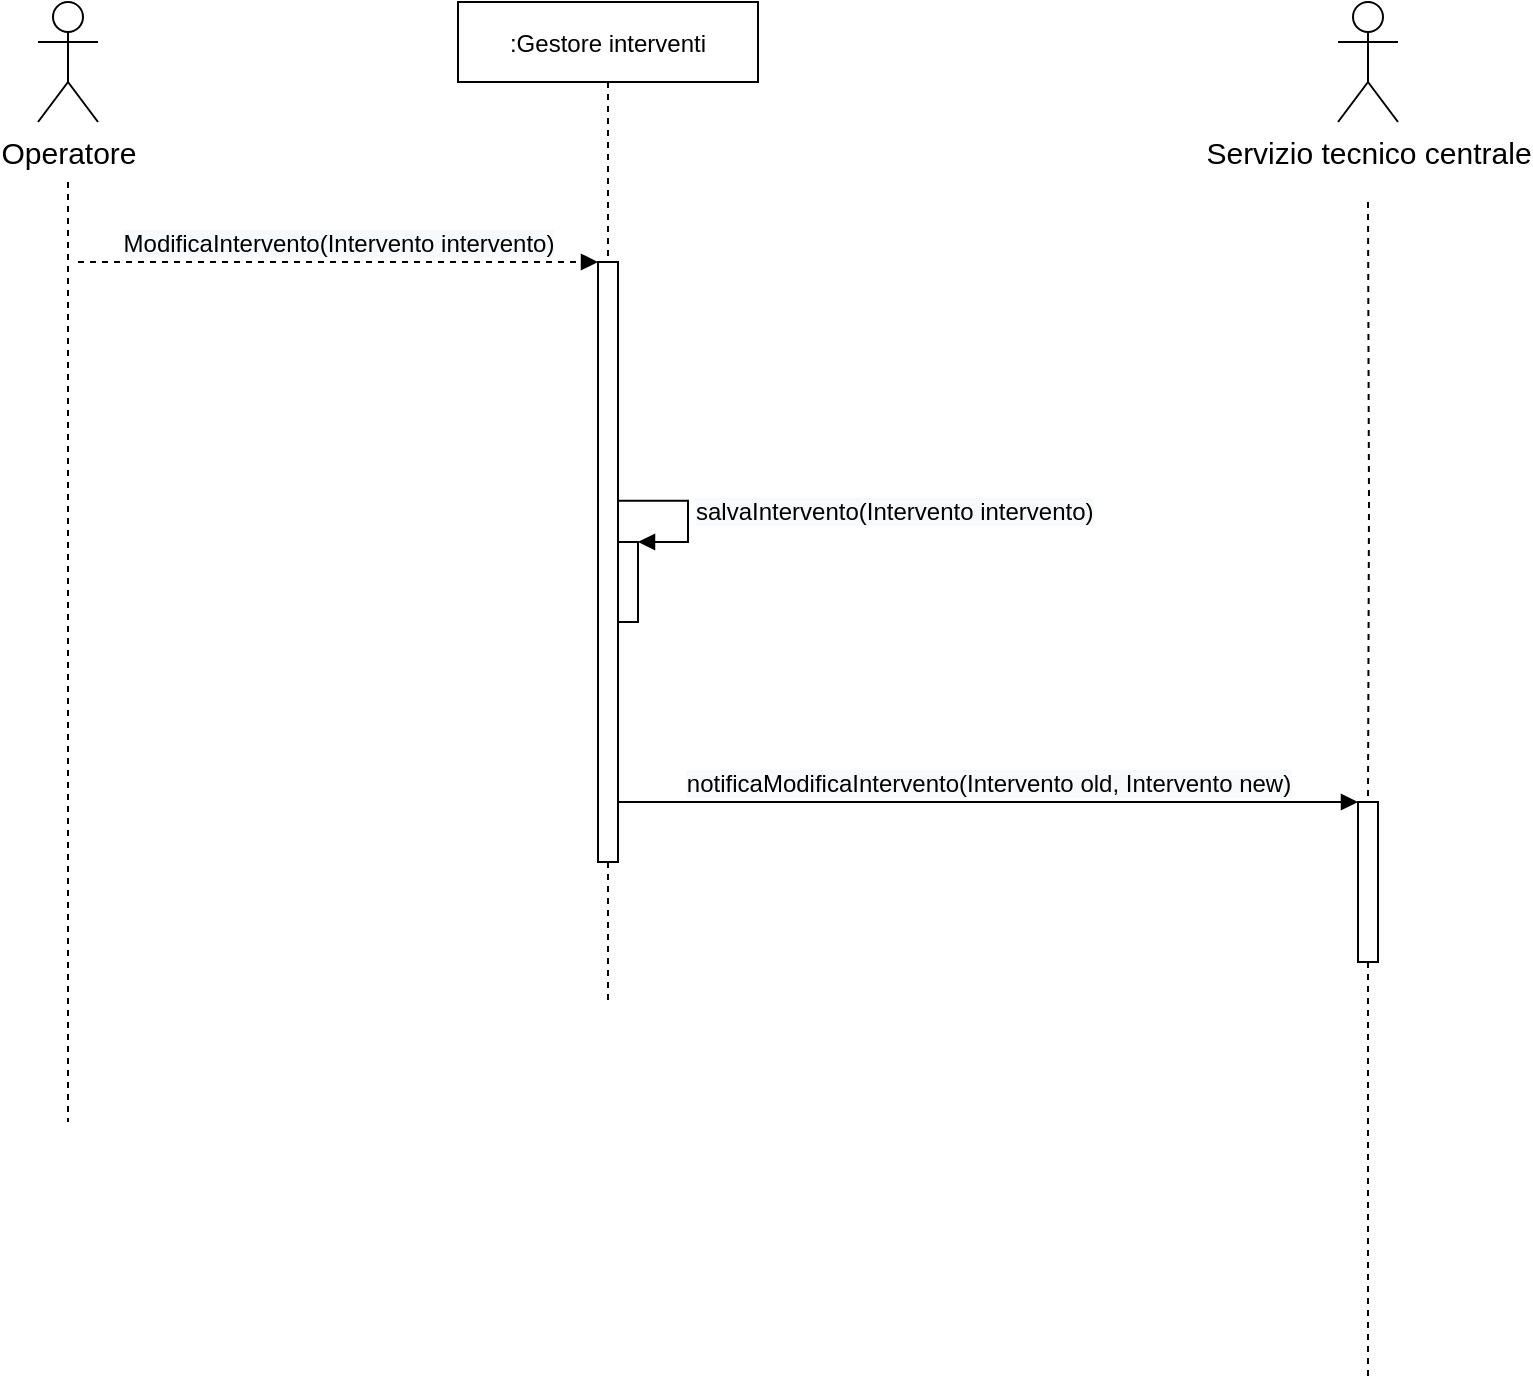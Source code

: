 <mxfile version="20.3.0" type="device"><diagram id="kgpKYQtTHZ0yAKxKKP6v" name="Page-1"><mxGraphModel dx="4204" dy="1730" grid="1" gridSize="10" guides="1" tooltips="1" connect="1" arrows="1" fold="1" page="1" pageScale="1" pageWidth="850" pageHeight="1100" math="0" shadow="0"><root><mxCell id="0"/><mxCell id="1" parent="0"/><mxCell id="3nuBFxr9cyL0pnOWT2aG-1" value=":Gestore interventi" style="shape=umlLifeline;perimeter=lifelinePerimeter;container=1;collapsible=0;recursiveResize=0;rounded=0;shadow=0;strokeWidth=1;" parent="1" vertex="1"><mxGeometry x="-1470" y="10" width="150" height="500" as="geometry"/></mxCell><mxCell id="z1MvgYSbbvqgypY_nIzC-23" value="" style="html=1;points=[];perimeter=orthogonalPerimeter;" parent="3nuBFxr9cyL0pnOWT2aG-1" vertex="1"><mxGeometry x="70" y="130" width="10" height="300" as="geometry"/></mxCell><mxCell id="z1MvgYSbbvqgypY_nIzC-24" value="&lt;span style=&quot;font-size: 12px; text-align: left; background-color: rgb(248, 249, 250);&quot;&gt;ModificaIntervento(Intervento intervento)&lt;/span&gt;" style="html=1;verticalAlign=bottom;endArrow=block;entryX=0;entryY=0;rounded=0;dashed=1;" parent="3nuBFxr9cyL0pnOWT2aG-1" target="z1MvgYSbbvqgypY_nIzC-23" edge="1"><mxGeometry relative="1" as="geometry"><mxPoint x="-190" y="130" as="sourcePoint"/></mxGeometry></mxCell><mxCell id="xr_mrBkMRYKVSHJHs0zg-2" value="" style="html=1;points=[];perimeter=orthogonalPerimeter;" vertex="1" parent="3nuBFxr9cyL0pnOWT2aG-1"><mxGeometry x="80" y="270" width="10" height="40" as="geometry"/></mxCell><mxCell id="xr_mrBkMRYKVSHJHs0zg-3" value="&lt;span style=&quot;font-size: 12px; background-color: rgb(248, 249, 250);&quot;&gt;salvaIntervento(Intervento intervento)&lt;/span&gt;" style="edgeStyle=orthogonalEdgeStyle;html=1;align=left;spacingLeft=2;endArrow=block;rounded=0;entryX=1;entryY=0;exitX=1.033;exitY=0.398;exitDx=0;exitDy=0;exitPerimeter=0;" edge="1" target="xr_mrBkMRYKVSHJHs0zg-2" parent="3nuBFxr9cyL0pnOWT2aG-1" source="z1MvgYSbbvqgypY_nIzC-23"><mxGeometry relative="1" as="geometry"><mxPoint x="85" y="250" as="sourcePoint"/><Array as="points"><mxPoint x="115" y="249"/><mxPoint x="115" y="270"/></Array></mxGeometry></mxCell><mxCell id="z1MvgYSbbvqgypY_nIzC-9" style="edgeStyle=orthogonalEdgeStyle;rounded=0;orthogonalLoop=1;jettySize=auto;html=1;endArrow=none;endFill=0;dashed=1;startArrow=none;" parent="1" edge="1" source="xr_mrBkMRYKVSHJHs0zg-4"><mxGeometry relative="1" as="geometry"><mxPoint x="-1015" y="110" as="sourcePoint"/><mxPoint x="-1015" y="700" as="targetPoint"/></mxGeometry></mxCell><mxCell id="z1MvgYSbbvqgypY_nIzC-7" value="Servizio tecnico centrale" style="shape=umlActor;verticalLabelPosition=bottom;verticalAlign=top;html=1;outlineConnect=0;strokeColor=#000000;fontSize=15;fillColor=#FFFFFF;" parent="1" vertex="1"><mxGeometry x="-1030" y="10" width="30" height="60" as="geometry"/></mxCell><mxCell id="z1MvgYSbbvqgypY_nIzC-18" style="edgeStyle=orthogonalEdgeStyle;rounded=0;orthogonalLoop=1;jettySize=auto;html=1;endArrow=none;endFill=0;dashed=1;" parent="1" edge="1"><mxGeometry relative="1" as="geometry"><mxPoint x="-1665" y="100" as="sourcePoint"/><mxPoint x="-1665" y="570" as="targetPoint"/></mxGeometry></mxCell><mxCell id="z1MvgYSbbvqgypY_nIzC-16" value="Operatore" style="shape=umlActor;verticalLabelPosition=bottom;verticalAlign=top;html=1;outlineConnect=0;strokeColor=#000000;fontSize=15;fillColor=#FFFFFF;" parent="1" vertex="1"><mxGeometry x="-1680" y="10" width="30" height="60" as="geometry"/></mxCell><mxCell id="xr_mrBkMRYKVSHJHs0zg-5" value="&lt;span style=&quot;font-size: 12px; text-align: left; background-color: rgb(248, 249, 250);&quot;&gt;notificaModificaIntervento(Intervento old, Intervento new)&lt;/span&gt;" style="html=1;verticalAlign=bottom;endArrow=block;entryX=0;entryY=0;rounded=0;" edge="1" target="xr_mrBkMRYKVSHJHs0zg-4" parent="1"><mxGeometry relative="1" as="geometry"><mxPoint x="-1390" y="410" as="sourcePoint"/></mxGeometry></mxCell><mxCell id="xr_mrBkMRYKVSHJHs0zg-4" value="" style="html=1;points=[];perimeter=orthogonalPerimeter;" vertex="1" parent="1"><mxGeometry x="-1020" y="410" width="10" height="80" as="geometry"/></mxCell><mxCell id="xr_mrBkMRYKVSHJHs0zg-7" value="" style="edgeStyle=orthogonalEdgeStyle;rounded=0;orthogonalLoop=1;jettySize=auto;html=1;endArrow=none;endFill=0;dashed=1;" edge="1" parent="1" target="xr_mrBkMRYKVSHJHs0zg-4"><mxGeometry relative="1" as="geometry"><mxPoint x="-1015" y="110.0" as="sourcePoint"/><mxPoint x="-1015" y="700" as="targetPoint"/></mxGeometry></mxCell></root></mxGraphModel></diagram></mxfile>